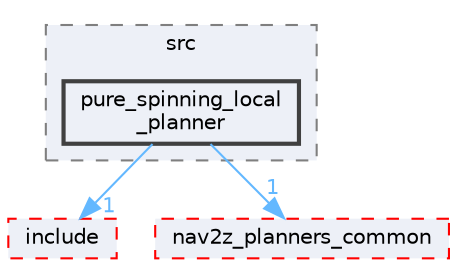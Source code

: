 digraph "smacc2_client_library/nav2z_client/custom_planners/pure_spinning_local_planner/src/pure_spinning_local_planner"
{
 // LATEX_PDF_SIZE
  bgcolor="transparent";
  edge [fontname=Helvetica,fontsize=10,labelfontname=Helvetica,labelfontsize=10];
  node [fontname=Helvetica,fontsize=10,shape=box,height=0.2,width=0.4];
  compound=true
  subgraph clusterdir_1c7ea1ff39d398b50955094cd4a4e14a {
    graph [ bgcolor="#edf0f7", pencolor="grey50", label="src", fontname=Helvetica,fontsize=10 style="filled,dashed", URL="dir_1c7ea1ff39d398b50955094cd4a4e14a.html",tooltip=""]
  dir_18cee18b7cd34b6dde848ac555eccbdf [label="pure_spinning_local\l_planner", fillcolor="#edf0f7", color="grey25", style="filled,bold", URL="dir_18cee18b7cd34b6dde848ac555eccbdf.html",tooltip=""];
  }
  dir_309e0607c3882872ff48313e6b01d73a [label="include", fillcolor="#edf0f7", color="red", style="filled,dashed", URL="dir_309e0607c3882872ff48313e6b01d73a.html",tooltip=""];
  dir_ff0206bad6f2022af99afa405e1f2e4f [label="nav2z_planners_common", fillcolor="#edf0f7", color="red", style="filled,dashed", URL="dir_ff0206bad6f2022af99afa405e1f2e4f.html",tooltip=""];
  dir_18cee18b7cd34b6dde848ac555eccbdf->dir_309e0607c3882872ff48313e6b01d73a [headlabel="1", labeldistance=1.5 headhref="dir_000091_000054.html" color="steelblue1" fontcolor="steelblue1"];
  dir_18cee18b7cd34b6dde848ac555eccbdf->dir_ff0206bad6f2022af99afa405e1f2e4f [headlabel="1", labeldistance=1.5 headhref="dir_000091_000080.html" color="steelblue1" fontcolor="steelblue1"];
}
